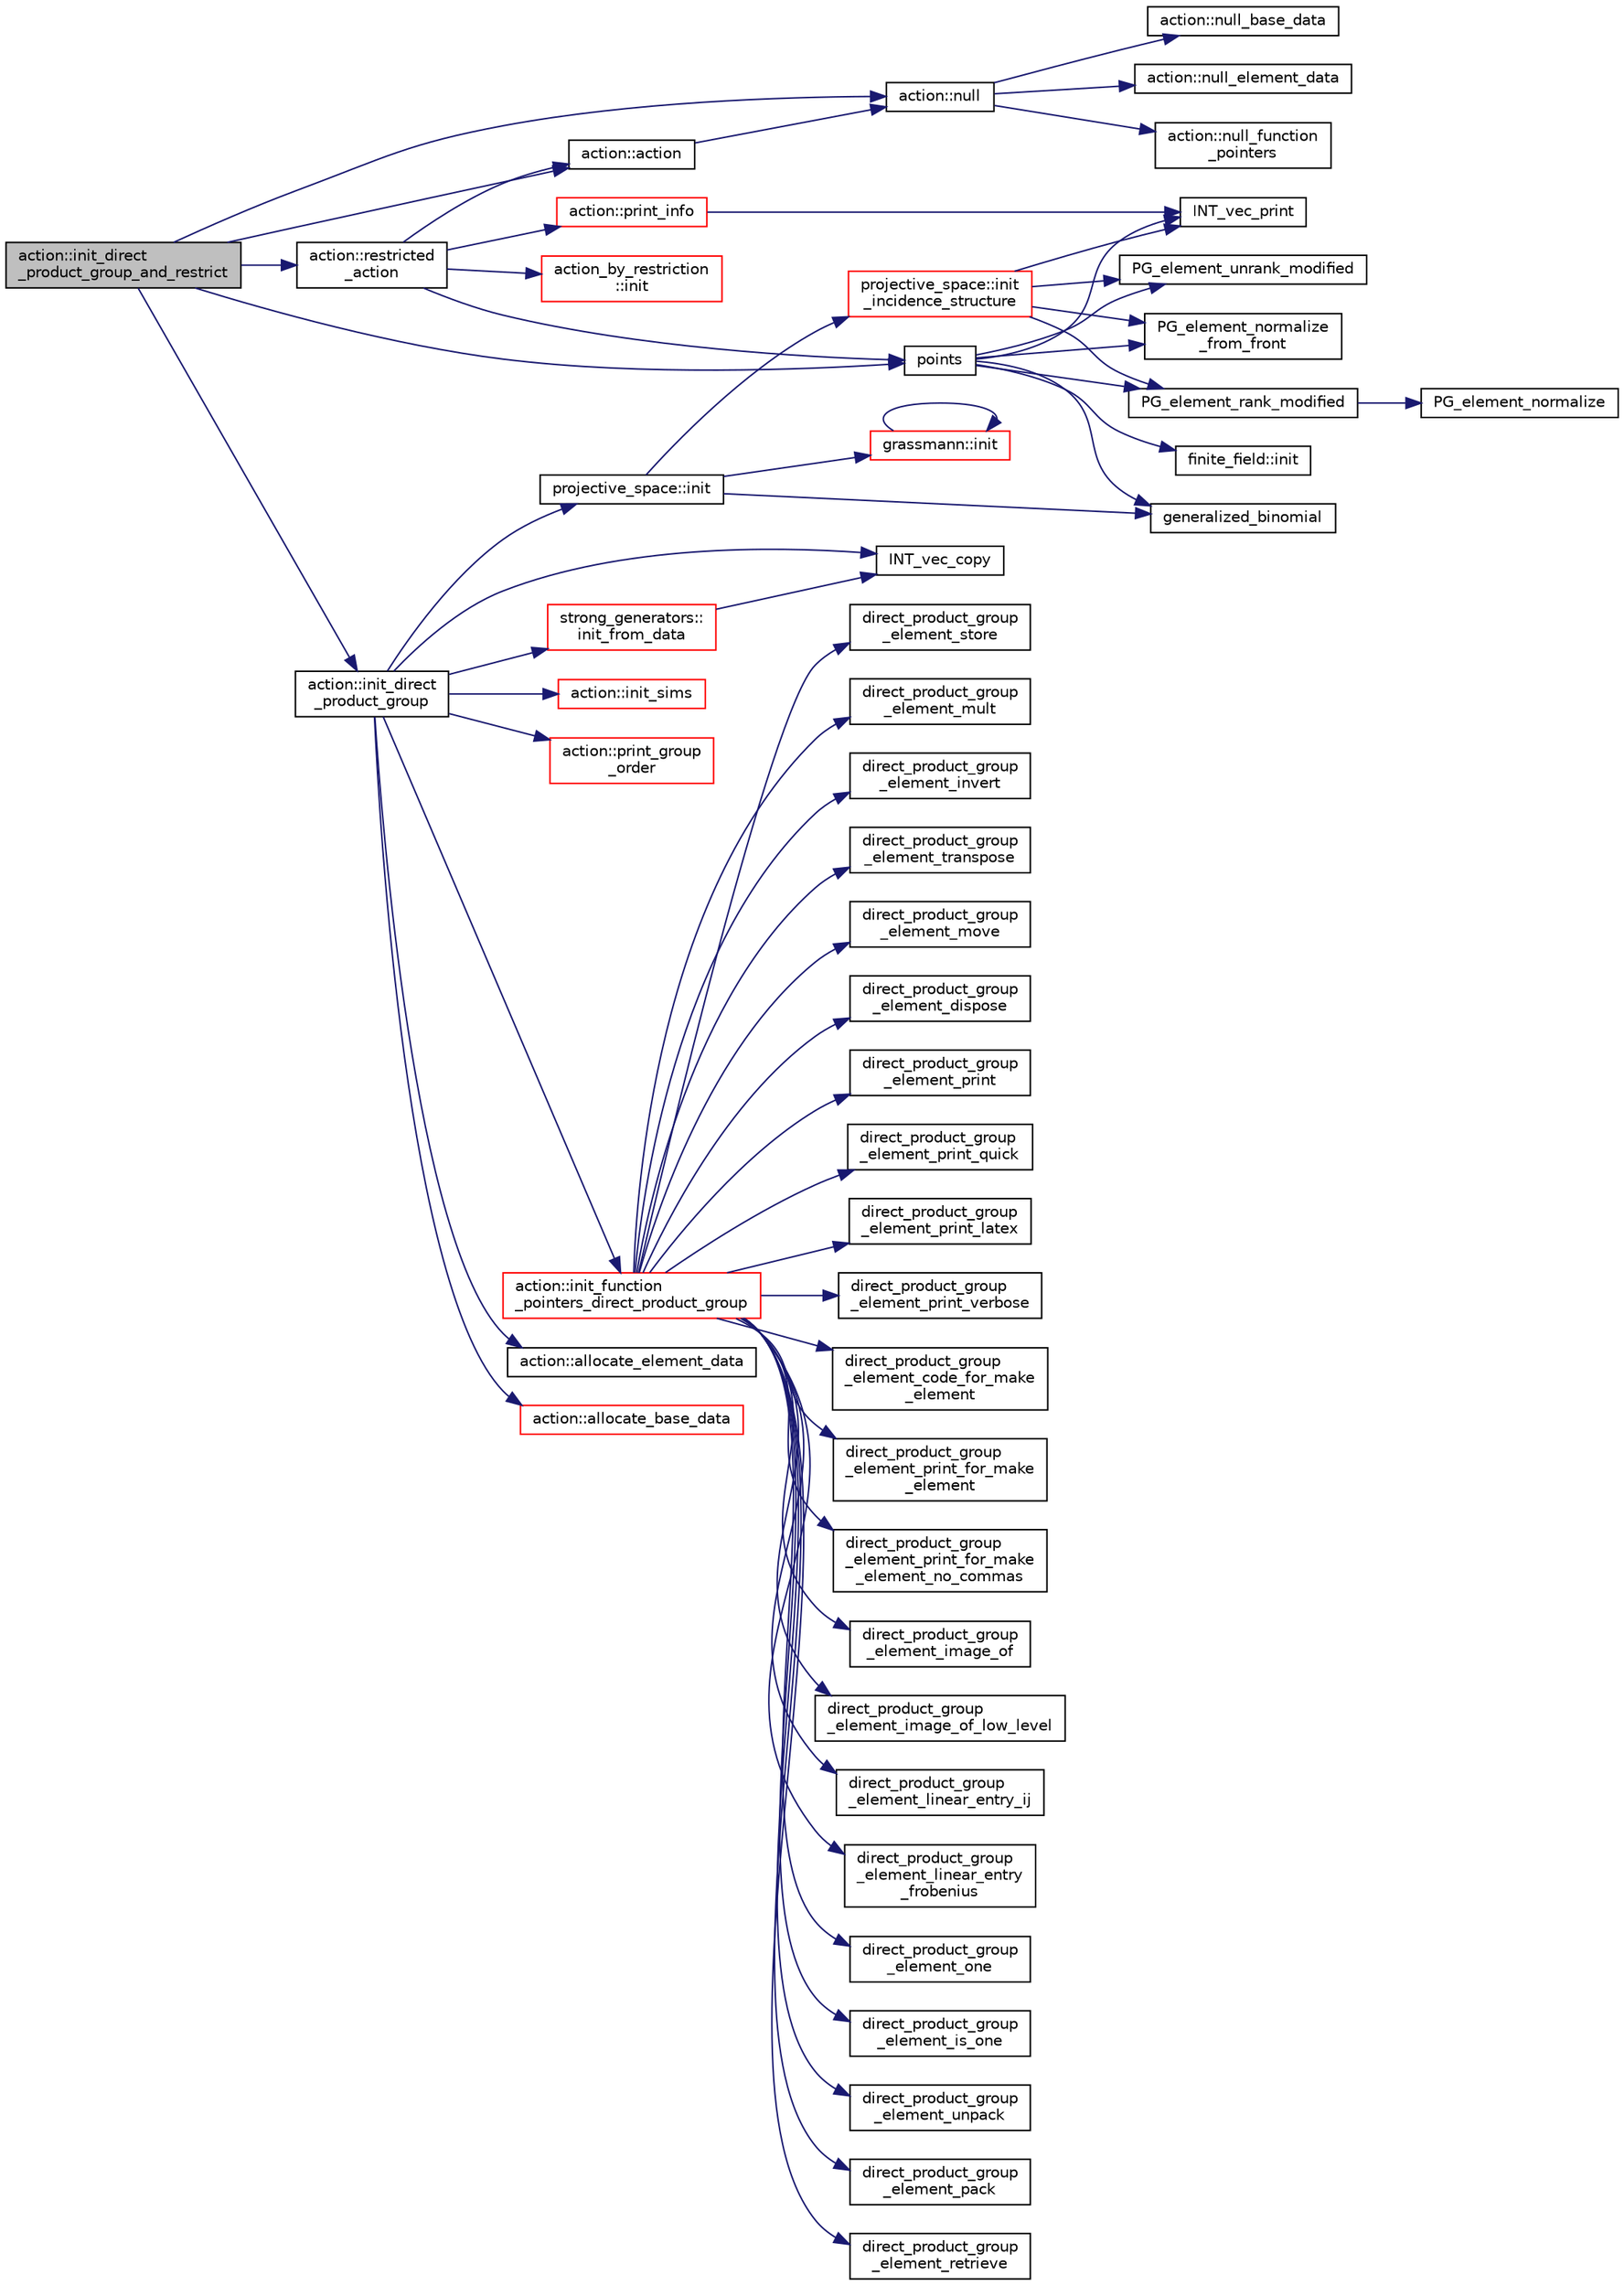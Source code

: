 digraph "action::init_direct_product_group_and_restrict"
{
  edge [fontname="Helvetica",fontsize="10",labelfontname="Helvetica",labelfontsize="10"];
  node [fontname="Helvetica",fontsize="10",shape=record];
  rankdir="LR";
  Node26308 [label="action::init_direct\l_product_group_and_restrict",height=0.2,width=0.4,color="black", fillcolor="grey75", style="filled", fontcolor="black"];
  Node26308 -> Node26309 [color="midnightblue",fontsize="10",style="solid",fontname="Helvetica"];
  Node26309 [label="points",height=0.2,width=0.4,color="black", fillcolor="white", style="filled",URL="$d7/d83/points_8_c.html#a8a498513b4415e1a4628a70fb6b26817"];
  Node26309 -> Node26310 [color="midnightblue",fontsize="10",style="solid",fontname="Helvetica"];
  Node26310 [label="finite_field::init",height=0.2,width=0.4,color="black", fillcolor="white", style="filled",URL="$df/d5a/classfinite__field.html#a13e75e8165b27464935b50368ee8313c"];
  Node26309 -> Node26311 [color="midnightblue",fontsize="10",style="solid",fontname="Helvetica"];
  Node26311 [label="generalized_binomial",height=0.2,width=0.4,color="black", fillcolor="white", style="filled",URL="$d2/d7c/combinatorics_8_c.html#a24762dc22e45175d18ec1ec1d2556ae8"];
  Node26309 -> Node26312 [color="midnightblue",fontsize="10",style="solid",fontname="Helvetica"];
  Node26312 [label="PG_element_unrank_modified",height=0.2,width=0.4,color="black", fillcolor="white", style="filled",URL="$d4/d67/geometry_8h.html#a83ae9b605d496f6a90345303f6efae64"];
  Node26309 -> Node26313 [color="midnightblue",fontsize="10",style="solid",fontname="Helvetica"];
  Node26313 [label="INT_vec_print",height=0.2,width=0.4,color="black", fillcolor="white", style="filled",URL="$df/dbf/sajeeb_8_c.html#a79a5901af0b47dd0d694109543c027fe"];
  Node26309 -> Node26314 [color="midnightblue",fontsize="10",style="solid",fontname="Helvetica"];
  Node26314 [label="PG_element_normalize\l_from_front",height=0.2,width=0.4,color="black", fillcolor="white", style="filled",URL="$d4/d67/geometry_8h.html#af675caf5f9975573455c8d93cb56bf95"];
  Node26309 -> Node26315 [color="midnightblue",fontsize="10",style="solid",fontname="Helvetica"];
  Node26315 [label="PG_element_rank_modified",height=0.2,width=0.4,color="black", fillcolor="white", style="filled",URL="$d4/d67/geometry_8h.html#a9cd1a8bf5b88a038e33862f6c2c3dd36"];
  Node26315 -> Node26316 [color="midnightblue",fontsize="10",style="solid",fontname="Helvetica"];
  Node26316 [label="PG_element_normalize",height=0.2,width=0.4,color="black", fillcolor="white", style="filled",URL="$df/de4/projective_8_c.html#a5a4c3c1158bad6bab0d786c616bd0996"];
  Node26308 -> Node26317 [color="midnightblue",fontsize="10",style="solid",fontname="Helvetica"];
  Node26317 [label="action::action",height=0.2,width=0.4,color="black", fillcolor="white", style="filled",URL="$d2/d86/classaction.html#a108adb38ad362aeb55cf40b9de38bb16"];
  Node26317 -> Node26318 [color="midnightblue",fontsize="10",style="solid",fontname="Helvetica"];
  Node26318 [label="action::null",height=0.2,width=0.4,color="black", fillcolor="white", style="filled",URL="$d2/d86/classaction.html#af05ce222a97a1eff5f692b9193dee125"];
  Node26318 -> Node26319 [color="midnightblue",fontsize="10",style="solid",fontname="Helvetica"];
  Node26319 [label="action::null_base_data",height=0.2,width=0.4,color="black", fillcolor="white", style="filled",URL="$d2/d86/classaction.html#a09d62a3dd408d1c0704b380b26f72fb0"];
  Node26318 -> Node26320 [color="midnightblue",fontsize="10",style="solid",fontname="Helvetica"];
  Node26320 [label="action::null_element_data",height=0.2,width=0.4,color="black", fillcolor="white", style="filled",URL="$d2/d86/classaction.html#a90cd98bea15f55a3c25cb9c6b68685df"];
  Node26318 -> Node26321 [color="midnightblue",fontsize="10",style="solid",fontname="Helvetica"];
  Node26321 [label="action::null_function\l_pointers",height=0.2,width=0.4,color="black", fillcolor="white", style="filled",URL="$d2/d86/classaction.html#a1359d74a665e82a098fba5c1c1249dde"];
  Node26308 -> Node26322 [color="midnightblue",fontsize="10",style="solid",fontname="Helvetica"];
  Node26322 [label="action::init_direct\l_product_group",height=0.2,width=0.4,color="black", fillcolor="white", style="filled",URL="$d2/d86/classaction.html#ae28dd34a1b9706531f7b25af17b4809e"];
  Node26322 -> Node26323 [color="midnightblue",fontsize="10",style="solid",fontname="Helvetica"];
  Node26323 [label="projective_space::init",height=0.2,width=0.4,color="black", fillcolor="white", style="filled",URL="$d2/d17/classprojective__space.html#a8a1efa40df92744519365f82e4740dab"];
  Node26323 -> Node26324 [color="midnightblue",fontsize="10",style="solid",fontname="Helvetica"];
  Node26324 [label="grassmann::init",height=0.2,width=0.4,color="red", fillcolor="white", style="filled",URL="$df/d02/classgrassmann.html#a2e8cf7b9f203254493d7c2607c17d498"];
  Node26324 -> Node26324 [color="midnightblue",fontsize="10",style="solid",fontname="Helvetica"];
  Node26323 -> Node26311 [color="midnightblue",fontsize="10",style="solid",fontname="Helvetica"];
  Node26323 -> Node26326 [color="midnightblue",fontsize="10",style="solid",fontname="Helvetica"];
  Node26326 [label="projective_space::init\l_incidence_structure",height=0.2,width=0.4,color="red", fillcolor="white", style="filled",URL="$d2/d17/classprojective__space.html#a1e59490325e045cc52674a3706780aed"];
  Node26326 -> Node26312 [color="midnightblue",fontsize="10",style="solid",fontname="Helvetica"];
  Node26326 -> Node26313 [color="midnightblue",fontsize="10",style="solid",fontname="Helvetica"];
  Node26326 -> Node26314 [color="midnightblue",fontsize="10",style="solid",fontname="Helvetica"];
  Node26326 -> Node26315 [color="midnightblue",fontsize="10",style="solid",fontname="Helvetica"];
  Node26322 -> Node26352 [color="midnightblue",fontsize="10",style="solid",fontname="Helvetica"];
  Node26352 [label="action::init_function\l_pointers_direct_product_group",height=0.2,width=0.4,color="red", fillcolor="white", style="filled",URL="$d2/d86/classaction.html#ad85fe0a6efe5f9c8be539307943f26b2"];
  Node26352 -> Node26353 [color="midnightblue",fontsize="10",style="solid",fontname="Helvetica"];
  Node26353 [label="direct_product_group\l_element_image_of",height=0.2,width=0.4,color="black", fillcolor="white", style="filled",URL="$dc/dd4/group__actions_8h.html#ab80b3d935244cfb8024a6fe22e011f03"];
  Node26352 -> Node26354 [color="midnightblue",fontsize="10",style="solid",fontname="Helvetica"];
  Node26354 [label="direct_product_group\l_element_image_of_low_level",height=0.2,width=0.4,color="black", fillcolor="white", style="filled",URL="$dc/dd4/group__actions_8h.html#a3cf122d4ee299058f7fb2c20d125ae43"];
  Node26352 -> Node26355 [color="midnightblue",fontsize="10",style="solid",fontname="Helvetica"];
  Node26355 [label="direct_product_group\l_element_linear_entry_ij",height=0.2,width=0.4,color="black", fillcolor="white", style="filled",URL="$dc/dd4/group__actions_8h.html#a5b016430b40b501d1911db27cc9fbc7b"];
  Node26352 -> Node26356 [color="midnightblue",fontsize="10",style="solid",fontname="Helvetica"];
  Node26356 [label="direct_product_group\l_element_linear_entry\l_frobenius",height=0.2,width=0.4,color="black", fillcolor="white", style="filled",URL="$dc/dd4/group__actions_8h.html#ae38ae77a36b813c7ad37fd0f3f133ca3"];
  Node26352 -> Node26357 [color="midnightblue",fontsize="10",style="solid",fontname="Helvetica"];
  Node26357 [label="direct_product_group\l_element_one",height=0.2,width=0.4,color="black", fillcolor="white", style="filled",URL="$dc/dd4/group__actions_8h.html#a9d3a10f7d72b341dc328b53958ef88bf"];
  Node26352 -> Node26358 [color="midnightblue",fontsize="10",style="solid",fontname="Helvetica"];
  Node26358 [label="direct_product_group\l_element_is_one",height=0.2,width=0.4,color="black", fillcolor="white", style="filled",URL="$dc/dd4/group__actions_8h.html#a96fa80d7fb54d9d762250020e55fb408"];
  Node26352 -> Node26359 [color="midnightblue",fontsize="10",style="solid",fontname="Helvetica"];
  Node26359 [label="direct_product_group\l_element_unpack",height=0.2,width=0.4,color="black", fillcolor="white", style="filled",URL="$dc/dd4/group__actions_8h.html#ab1b70aed984f6efb301acfa95bdf8596"];
  Node26352 -> Node26360 [color="midnightblue",fontsize="10",style="solid",fontname="Helvetica"];
  Node26360 [label="direct_product_group\l_element_pack",height=0.2,width=0.4,color="black", fillcolor="white", style="filled",URL="$dc/dd4/group__actions_8h.html#ac4b74393cd78daa11ad735b4401997bc"];
  Node26352 -> Node26361 [color="midnightblue",fontsize="10",style="solid",fontname="Helvetica"];
  Node26361 [label="direct_product_group\l_element_retrieve",height=0.2,width=0.4,color="black", fillcolor="white", style="filled",URL="$dc/dd4/group__actions_8h.html#a9767bae6a0c7588caa9e003f266dd4e4"];
  Node26352 -> Node26362 [color="midnightblue",fontsize="10",style="solid",fontname="Helvetica"];
  Node26362 [label="direct_product_group\l_element_store",height=0.2,width=0.4,color="black", fillcolor="white", style="filled",URL="$dc/dd4/group__actions_8h.html#a95fd51fdc2716018f83479fcc16e0725"];
  Node26352 -> Node26363 [color="midnightblue",fontsize="10",style="solid",fontname="Helvetica"];
  Node26363 [label="direct_product_group\l_element_mult",height=0.2,width=0.4,color="black", fillcolor="white", style="filled",URL="$dc/dd4/group__actions_8h.html#a401f4d8904c024fb3031448a917c6f99"];
  Node26352 -> Node26364 [color="midnightblue",fontsize="10",style="solid",fontname="Helvetica"];
  Node26364 [label="direct_product_group\l_element_invert",height=0.2,width=0.4,color="black", fillcolor="white", style="filled",URL="$dc/dd4/group__actions_8h.html#a60146da393a7f94ba89dce0abc96bdec"];
  Node26352 -> Node26365 [color="midnightblue",fontsize="10",style="solid",fontname="Helvetica"];
  Node26365 [label="direct_product_group\l_element_transpose",height=0.2,width=0.4,color="black", fillcolor="white", style="filled",URL="$dc/dd4/group__actions_8h.html#a4c65dfb78d37bd4d6d3302d468df8268"];
  Node26352 -> Node26366 [color="midnightblue",fontsize="10",style="solid",fontname="Helvetica"];
  Node26366 [label="direct_product_group\l_element_move",height=0.2,width=0.4,color="black", fillcolor="white", style="filled",URL="$dc/dd4/group__actions_8h.html#acb6ec1bcbaa6160bd4d551abd31f2b30"];
  Node26352 -> Node26367 [color="midnightblue",fontsize="10",style="solid",fontname="Helvetica"];
  Node26367 [label="direct_product_group\l_element_dispose",height=0.2,width=0.4,color="black", fillcolor="white", style="filled",URL="$dc/dd4/group__actions_8h.html#ac7ad495fb813deaf5810c43a6d07c5cd"];
  Node26352 -> Node26368 [color="midnightblue",fontsize="10",style="solid",fontname="Helvetica"];
  Node26368 [label="direct_product_group\l_element_print",height=0.2,width=0.4,color="black", fillcolor="white", style="filled",URL="$dc/dd4/group__actions_8h.html#ab3192d60c48419051a5de301fabbf808"];
  Node26352 -> Node26369 [color="midnightblue",fontsize="10",style="solid",fontname="Helvetica"];
  Node26369 [label="direct_product_group\l_element_print_quick",height=0.2,width=0.4,color="black", fillcolor="white", style="filled",URL="$dc/dd4/group__actions_8h.html#aeb8a7d3427fb33ed4413808a45411fb2"];
  Node26352 -> Node26370 [color="midnightblue",fontsize="10",style="solid",fontname="Helvetica"];
  Node26370 [label="direct_product_group\l_element_print_latex",height=0.2,width=0.4,color="black", fillcolor="white", style="filled",URL="$dc/dd4/group__actions_8h.html#ad2207bd474fd4968168a6ffbb5286e86"];
  Node26352 -> Node26371 [color="midnightblue",fontsize="10",style="solid",fontname="Helvetica"];
  Node26371 [label="direct_product_group\l_element_print_verbose",height=0.2,width=0.4,color="black", fillcolor="white", style="filled",URL="$dc/dd4/group__actions_8h.html#a156774c9d357b050b88dc5a5fa63e291"];
  Node26352 -> Node26372 [color="midnightblue",fontsize="10",style="solid",fontname="Helvetica"];
  Node26372 [label="direct_product_group\l_element_code_for_make\l_element",height=0.2,width=0.4,color="black", fillcolor="white", style="filled",URL="$dc/dd4/group__actions_8h.html#adef24529e000462b0564bbe315e2e537"];
  Node26352 -> Node26373 [color="midnightblue",fontsize="10",style="solid",fontname="Helvetica"];
  Node26373 [label="direct_product_group\l_element_print_for_make\l_element",height=0.2,width=0.4,color="black", fillcolor="white", style="filled",URL="$dc/dd4/group__actions_8h.html#aa65bf3ae81bd410f8f373d7195fae131"];
  Node26352 -> Node26374 [color="midnightblue",fontsize="10",style="solid",fontname="Helvetica"];
  Node26374 [label="direct_product_group\l_element_print_for_make\l_element_no_commas",height=0.2,width=0.4,color="black", fillcolor="white", style="filled",URL="$dc/dd4/group__actions_8h.html#ac0538595d07278a51266f2941637cdb3"];
  Node26322 -> Node26376 [color="midnightblue",fontsize="10",style="solid",fontname="Helvetica"];
  Node26376 [label="action::allocate_element_data",height=0.2,width=0.4,color="black", fillcolor="white", style="filled",URL="$d2/d86/classaction.html#adc5f98db8315bfd17fcd2fbb437d8f60"];
  Node26322 -> Node26377 [color="midnightblue",fontsize="10",style="solid",fontname="Helvetica"];
  Node26377 [label="action::allocate_base_data",height=0.2,width=0.4,color="red", fillcolor="white", style="filled",URL="$d2/d86/classaction.html#a345fa8dfbb60c8a100ab4dd80a966b1b"];
  Node26322 -> Node26347 [color="midnightblue",fontsize="10",style="solid",fontname="Helvetica"];
  Node26347 [label="INT_vec_copy",height=0.2,width=0.4,color="black", fillcolor="white", style="filled",URL="$df/dbf/sajeeb_8_c.html#ac2d875e27e009af6ec04d17254d11075"];
  Node26322 -> Node26379 [color="midnightblue",fontsize="10",style="solid",fontname="Helvetica"];
  Node26379 [label="strong_generators::\linit_from_data",height=0.2,width=0.4,color="red", fillcolor="white", style="filled",URL="$dc/d09/classstrong__generators.html#a9424d2f1794baf506746d25e9f9fefda"];
  Node26379 -> Node26347 [color="midnightblue",fontsize="10",style="solid",fontname="Helvetica"];
  Node26322 -> Node26412 [color="midnightblue",fontsize="10",style="solid",fontname="Helvetica"];
  Node26412 [label="action::init_sims",height=0.2,width=0.4,color="red", fillcolor="white", style="filled",URL="$d2/d86/classaction.html#a74656357e44267b594ede82318fe124c"];
  Node26322 -> Node26415 [color="midnightblue",fontsize="10",style="solid",fontname="Helvetica"];
  Node26415 [label="action::print_group\l_order",height=0.2,width=0.4,color="red", fillcolor="white", style="filled",URL="$d2/d86/classaction.html#aaf5533b61c20a11f8c0efcf7ff718d7d"];
  Node26308 -> Node26417 [color="midnightblue",fontsize="10",style="solid",fontname="Helvetica"];
  Node26417 [label="action::restricted\l_action",height=0.2,width=0.4,color="black", fillcolor="white", style="filled",URL="$d2/d86/classaction.html#aa48c1a9e221977b149eb0d8826705b62"];
  Node26417 -> Node26418 [color="midnightblue",fontsize="10",style="solid",fontname="Helvetica"];
  Node26418 [label="action::print_info",height=0.2,width=0.4,color="red", fillcolor="white", style="filled",URL="$d2/d86/classaction.html#a6f89e493e5c5a32e5c3b8963d438ce86"];
  Node26418 -> Node26313 [color="midnightblue",fontsize="10",style="solid",fontname="Helvetica"];
  Node26417 -> Node26317 [color="midnightblue",fontsize="10",style="solid",fontname="Helvetica"];
  Node26417 -> Node26420 [color="midnightblue",fontsize="10",style="solid",fontname="Helvetica"];
  Node26420 [label="action_by_restriction\l::init",height=0.2,width=0.4,color="red", fillcolor="white", style="filled",URL="$d1/d7e/classaction__by__restriction.html#af98e88c513afe51527082f11aac571f8"];
  Node26417 -> Node26309 [color="midnightblue",fontsize="10",style="solid",fontname="Helvetica"];
  Node26308 -> Node26318 [color="midnightblue",fontsize="10",style="solid",fontname="Helvetica"];
}

